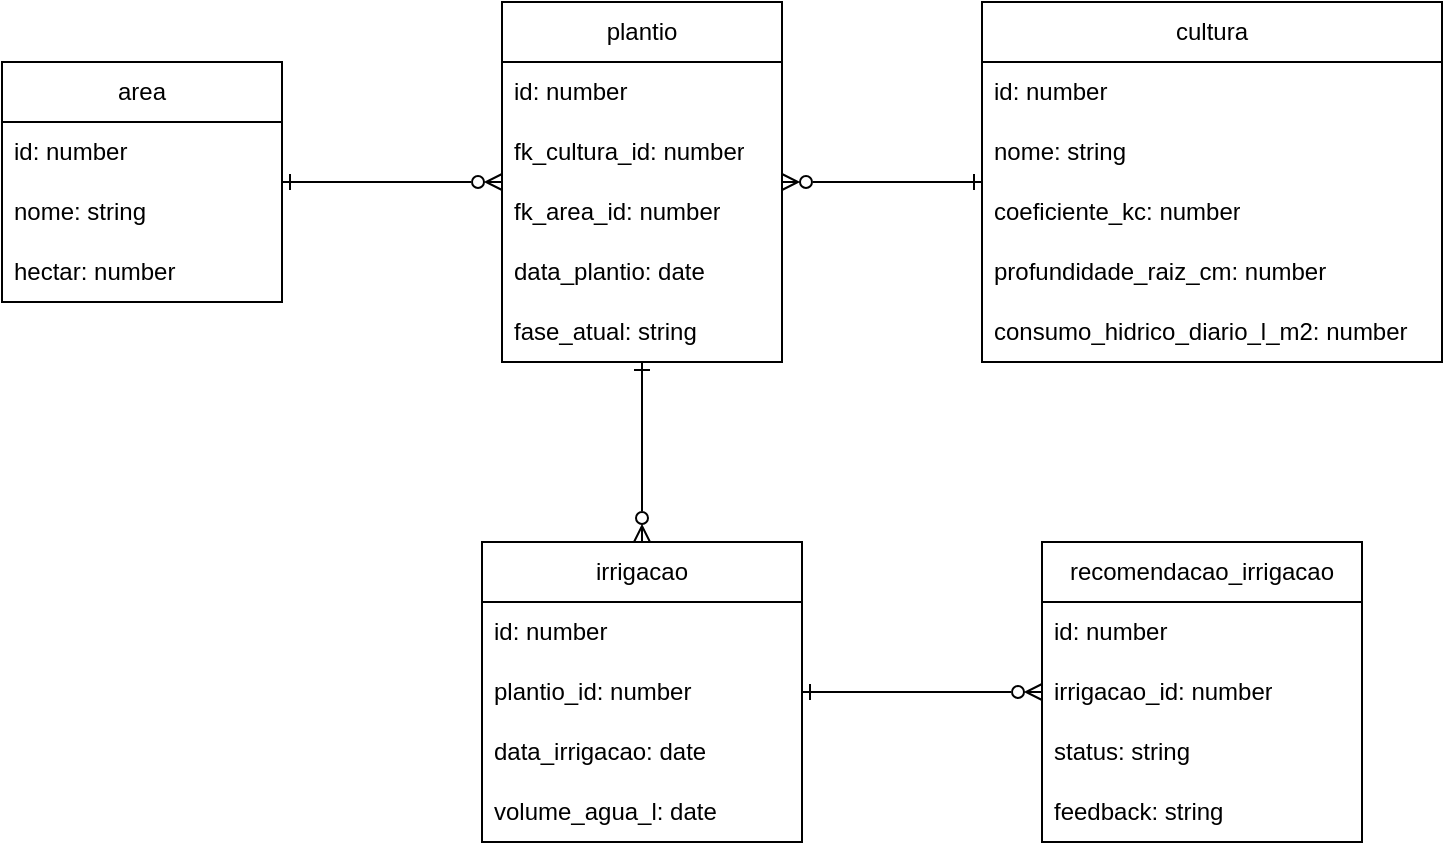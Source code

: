 <mxfile version="26.2.2">
  <diagram name="Página-1" id="ZYCC4xTbByajQGnpDXT_">
    <mxGraphModel dx="903" dy="586" grid="1" gridSize="10" guides="1" tooltips="1" connect="1" arrows="1" fold="1" page="1" pageScale="1" pageWidth="827" pageHeight="1169" math="0" shadow="0">
      <root>
        <mxCell id="0" />
        <mxCell id="1" parent="0" />
        <mxCell id="HNmP2LsB_ASjDLeGHJu9-19" style="edgeStyle=orthogonalEdgeStyle;rounded=0;orthogonalLoop=1;jettySize=auto;html=1;endArrow=ERzeroToMany;endFill=0;startArrow=ERone;startFill=0;" edge="1" parent="1" source="HNmP2LsB_ASjDLeGHJu9-1" target="HNmP2LsB_ASjDLeGHJu9-13">
          <mxGeometry relative="1" as="geometry" />
        </mxCell>
        <mxCell id="HNmP2LsB_ASjDLeGHJu9-1" value="area" style="swimlane;fontStyle=0;childLayout=stackLayout;horizontal=1;startSize=30;horizontalStack=0;resizeParent=1;resizeParentMax=0;resizeLast=0;collapsible=1;marginBottom=0;whiteSpace=wrap;html=1;" vertex="1" parent="1">
          <mxGeometry x="220" y="230" width="140" height="120" as="geometry" />
        </mxCell>
        <mxCell id="HNmP2LsB_ASjDLeGHJu9-2" value="id: number" style="text;strokeColor=none;fillColor=none;align=left;verticalAlign=middle;spacingLeft=4;spacingRight=4;overflow=hidden;points=[[0,0.5],[1,0.5]];portConstraint=eastwest;rotatable=0;whiteSpace=wrap;html=1;" vertex="1" parent="HNmP2LsB_ASjDLeGHJu9-1">
          <mxGeometry y="30" width="140" height="30" as="geometry" />
        </mxCell>
        <mxCell id="HNmP2LsB_ASjDLeGHJu9-3" value="nome: string" style="text;strokeColor=none;fillColor=none;align=left;verticalAlign=middle;spacingLeft=4;spacingRight=4;overflow=hidden;points=[[0,0.5],[1,0.5]];portConstraint=eastwest;rotatable=0;whiteSpace=wrap;html=1;" vertex="1" parent="HNmP2LsB_ASjDLeGHJu9-1">
          <mxGeometry y="60" width="140" height="30" as="geometry" />
        </mxCell>
        <mxCell id="HNmP2LsB_ASjDLeGHJu9-4" value="hectar: number" style="text;strokeColor=none;fillColor=none;align=left;verticalAlign=middle;spacingLeft=4;spacingRight=4;overflow=hidden;points=[[0,0.5],[1,0.5]];portConstraint=eastwest;rotatable=0;whiteSpace=wrap;html=1;" vertex="1" parent="HNmP2LsB_ASjDLeGHJu9-1">
          <mxGeometry y="90" width="140" height="30" as="geometry" />
        </mxCell>
        <mxCell id="HNmP2LsB_ASjDLeGHJu9-20" style="edgeStyle=orthogonalEdgeStyle;rounded=0;orthogonalLoop=1;jettySize=auto;html=1;startArrow=ERone;startFill=0;endArrow=ERzeroToMany;endFill=0;" edge="1" parent="1" source="HNmP2LsB_ASjDLeGHJu9-5" target="HNmP2LsB_ASjDLeGHJu9-13">
          <mxGeometry relative="1" as="geometry" />
        </mxCell>
        <mxCell id="HNmP2LsB_ASjDLeGHJu9-5" value="cultura" style="swimlane;fontStyle=0;childLayout=stackLayout;horizontal=1;startSize=30;horizontalStack=0;resizeParent=1;resizeParentMax=0;resizeLast=0;collapsible=1;marginBottom=0;whiteSpace=wrap;html=1;" vertex="1" parent="1">
          <mxGeometry x="710" y="200" width="230" height="180" as="geometry" />
        </mxCell>
        <mxCell id="HNmP2LsB_ASjDLeGHJu9-6" value="id: number" style="text;strokeColor=none;fillColor=none;align=left;verticalAlign=middle;spacingLeft=4;spacingRight=4;overflow=hidden;points=[[0,0.5],[1,0.5]];portConstraint=eastwest;rotatable=0;whiteSpace=wrap;html=1;" vertex="1" parent="HNmP2LsB_ASjDLeGHJu9-5">
          <mxGeometry y="30" width="230" height="30" as="geometry" />
        </mxCell>
        <mxCell id="HNmP2LsB_ASjDLeGHJu9-7" value="nome: string" style="text;strokeColor=none;fillColor=none;align=left;verticalAlign=middle;spacingLeft=4;spacingRight=4;overflow=hidden;points=[[0,0.5],[1,0.5]];portConstraint=eastwest;rotatable=0;whiteSpace=wrap;html=1;" vertex="1" parent="HNmP2LsB_ASjDLeGHJu9-5">
          <mxGeometry y="60" width="230" height="30" as="geometry" />
        </mxCell>
        <mxCell id="HNmP2LsB_ASjDLeGHJu9-10" value="coeficiente_kc: number" style="text;strokeColor=none;fillColor=none;align=left;verticalAlign=middle;spacingLeft=4;spacingRight=4;overflow=hidden;points=[[0,0.5],[1,0.5]];portConstraint=eastwest;rotatable=0;whiteSpace=wrap;html=1;" vertex="1" parent="HNmP2LsB_ASjDLeGHJu9-5">
          <mxGeometry y="90" width="230" height="30" as="geometry" />
        </mxCell>
        <mxCell id="HNmP2LsB_ASjDLeGHJu9-11" value="profundidade_raiz_cm: number" style="text;strokeColor=none;fillColor=none;align=left;verticalAlign=middle;spacingLeft=4;spacingRight=4;overflow=hidden;points=[[0,0.5],[1,0.5]];portConstraint=eastwest;rotatable=0;whiteSpace=wrap;html=1;" vertex="1" parent="HNmP2LsB_ASjDLeGHJu9-5">
          <mxGeometry y="120" width="230" height="30" as="geometry" />
        </mxCell>
        <mxCell id="HNmP2LsB_ASjDLeGHJu9-12" value="consumo_hidrico_diario_l_m2: number" style="text;strokeColor=none;fillColor=none;align=left;verticalAlign=middle;spacingLeft=4;spacingRight=4;overflow=hidden;points=[[0,0.5],[1,0.5]];portConstraint=eastwest;rotatable=0;whiteSpace=wrap;html=1;" vertex="1" parent="HNmP2LsB_ASjDLeGHJu9-5">
          <mxGeometry y="150" width="230" height="30" as="geometry" />
        </mxCell>
        <mxCell id="HNmP2LsB_ASjDLeGHJu9-13" value="plantio" style="swimlane;fontStyle=0;childLayout=stackLayout;horizontal=1;startSize=30;horizontalStack=0;resizeParent=1;resizeParentMax=0;resizeLast=0;collapsible=1;marginBottom=0;whiteSpace=wrap;html=1;" vertex="1" parent="1">
          <mxGeometry x="470" y="200" width="140" height="180" as="geometry" />
        </mxCell>
        <mxCell id="HNmP2LsB_ASjDLeGHJu9-14" value="id: number" style="text;strokeColor=none;fillColor=none;align=left;verticalAlign=middle;spacingLeft=4;spacingRight=4;overflow=hidden;points=[[0,0.5],[1,0.5]];portConstraint=eastwest;rotatable=0;whiteSpace=wrap;html=1;" vertex="1" parent="HNmP2LsB_ASjDLeGHJu9-13">
          <mxGeometry y="30" width="140" height="30" as="geometry" />
        </mxCell>
        <mxCell id="HNmP2LsB_ASjDLeGHJu9-15" value="fk_cultura_id: number" style="text;strokeColor=none;fillColor=none;align=left;verticalAlign=middle;spacingLeft=4;spacingRight=4;overflow=hidden;points=[[0,0.5],[1,0.5]];portConstraint=eastwest;rotatable=0;whiteSpace=wrap;html=1;" vertex="1" parent="HNmP2LsB_ASjDLeGHJu9-13">
          <mxGeometry y="60" width="140" height="30" as="geometry" />
        </mxCell>
        <mxCell id="HNmP2LsB_ASjDLeGHJu9-16" value="fk_area_id: number" style="text;strokeColor=none;fillColor=none;align=left;verticalAlign=middle;spacingLeft=4;spacingRight=4;overflow=hidden;points=[[0,0.5],[1,0.5]];portConstraint=eastwest;rotatable=0;whiteSpace=wrap;html=1;" vertex="1" parent="HNmP2LsB_ASjDLeGHJu9-13">
          <mxGeometry y="90" width="140" height="30" as="geometry" />
        </mxCell>
        <mxCell id="HNmP2LsB_ASjDLeGHJu9-17" value="data_plantio: date" style="text;strokeColor=none;fillColor=none;align=left;verticalAlign=middle;spacingLeft=4;spacingRight=4;overflow=hidden;points=[[0,0.5],[1,0.5]];portConstraint=eastwest;rotatable=0;whiteSpace=wrap;html=1;" vertex="1" parent="HNmP2LsB_ASjDLeGHJu9-13">
          <mxGeometry y="120" width="140" height="30" as="geometry" />
        </mxCell>
        <mxCell id="HNmP2LsB_ASjDLeGHJu9-18" value="fase_atual: string" style="text;strokeColor=none;fillColor=none;align=left;verticalAlign=middle;spacingLeft=4;spacingRight=4;overflow=hidden;points=[[0,0.5],[1,0.5]];portConstraint=eastwest;rotatable=0;whiteSpace=wrap;html=1;" vertex="1" parent="HNmP2LsB_ASjDLeGHJu9-13">
          <mxGeometry y="150" width="140" height="30" as="geometry" />
        </mxCell>
        <mxCell id="HNmP2LsB_ASjDLeGHJu9-25" style="edgeStyle=orthogonalEdgeStyle;rounded=0;orthogonalLoop=1;jettySize=auto;html=1;startArrow=ERzeroToMany;startFill=0;endArrow=ERone;endFill=0;" edge="1" parent="1" source="HNmP2LsB_ASjDLeGHJu9-21" target="HNmP2LsB_ASjDLeGHJu9-13">
          <mxGeometry relative="1" as="geometry" />
        </mxCell>
        <mxCell id="HNmP2LsB_ASjDLeGHJu9-21" value="irrigacao" style="swimlane;fontStyle=0;childLayout=stackLayout;horizontal=1;startSize=30;horizontalStack=0;resizeParent=1;resizeParentMax=0;resizeLast=0;collapsible=1;marginBottom=0;whiteSpace=wrap;html=1;" vertex="1" parent="1">
          <mxGeometry x="460" y="470" width="160" height="150" as="geometry" />
        </mxCell>
        <mxCell id="HNmP2LsB_ASjDLeGHJu9-22" value="id: number" style="text;strokeColor=none;fillColor=none;align=left;verticalAlign=middle;spacingLeft=4;spacingRight=4;overflow=hidden;points=[[0,0.5],[1,0.5]];portConstraint=eastwest;rotatable=0;whiteSpace=wrap;html=1;" vertex="1" parent="HNmP2LsB_ASjDLeGHJu9-21">
          <mxGeometry y="30" width="160" height="30" as="geometry" />
        </mxCell>
        <mxCell id="HNmP2LsB_ASjDLeGHJu9-23" value="plantio_id: number" style="text;strokeColor=none;fillColor=none;align=left;verticalAlign=middle;spacingLeft=4;spacingRight=4;overflow=hidden;points=[[0,0.5],[1,0.5]];portConstraint=eastwest;rotatable=0;whiteSpace=wrap;html=1;" vertex="1" parent="HNmP2LsB_ASjDLeGHJu9-21">
          <mxGeometry y="60" width="160" height="30" as="geometry" />
        </mxCell>
        <mxCell id="HNmP2LsB_ASjDLeGHJu9-24" value="data_irrigacao: date" style="text;strokeColor=none;fillColor=none;align=left;verticalAlign=middle;spacingLeft=4;spacingRight=4;overflow=hidden;points=[[0,0.5],[1,0.5]];portConstraint=eastwest;rotatable=0;whiteSpace=wrap;html=1;" vertex="1" parent="HNmP2LsB_ASjDLeGHJu9-21">
          <mxGeometry y="90" width="160" height="30" as="geometry" />
        </mxCell>
        <mxCell id="HNmP2LsB_ASjDLeGHJu9-26" value="volume_agua_l: date" style="text;strokeColor=none;fillColor=none;align=left;verticalAlign=middle;spacingLeft=4;spacingRight=4;overflow=hidden;points=[[0,0.5],[1,0.5]];portConstraint=eastwest;rotatable=0;whiteSpace=wrap;html=1;" vertex="1" parent="HNmP2LsB_ASjDLeGHJu9-21">
          <mxGeometry y="120" width="160" height="30" as="geometry" />
        </mxCell>
        <mxCell id="HNmP2LsB_ASjDLeGHJu9-36" style="edgeStyle=orthogonalEdgeStyle;rounded=0;orthogonalLoop=1;jettySize=auto;html=1;startArrow=ERzeroToMany;startFill=0;endArrow=ERone;endFill=0;" edge="1" parent="1" source="HNmP2LsB_ASjDLeGHJu9-29" target="HNmP2LsB_ASjDLeGHJu9-21">
          <mxGeometry relative="1" as="geometry" />
        </mxCell>
        <mxCell id="HNmP2LsB_ASjDLeGHJu9-29" value="recomendacao_irrigacao" style="swimlane;fontStyle=0;childLayout=stackLayout;horizontal=1;startSize=30;horizontalStack=0;resizeParent=1;resizeParentMax=0;resizeLast=0;collapsible=1;marginBottom=0;whiteSpace=wrap;html=1;" vertex="1" parent="1">
          <mxGeometry x="740" y="470" width="160" height="150" as="geometry" />
        </mxCell>
        <mxCell id="HNmP2LsB_ASjDLeGHJu9-30" value="id: number" style="text;strokeColor=none;fillColor=none;align=left;verticalAlign=middle;spacingLeft=4;spacingRight=4;overflow=hidden;points=[[0,0.5],[1,0.5]];portConstraint=eastwest;rotatable=0;whiteSpace=wrap;html=1;" vertex="1" parent="HNmP2LsB_ASjDLeGHJu9-29">
          <mxGeometry y="30" width="160" height="30" as="geometry" />
        </mxCell>
        <mxCell id="HNmP2LsB_ASjDLeGHJu9-31" value="irrigacao_id: number" style="text;strokeColor=none;fillColor=none;align=left;verticalAlign=middle;spacingLeft=4;spacingRight=4;overflow=hidden;points=[[0,0.5],[1,0.5]];portConstraint=eastwest;rotatable=0;whiteSpace=wrap;html=1;" vertex="1" parent="HNmP2LsB_ASjDLeGHJu9-29">
          <mxGeometry y="60" width="160" height="30" as="geometry" />
        </mxCell>
        <mxCell id="HNmP2LsB_ASjDLeGHJu9-34" value="status: string" style="text;strokeColor=none;fillColor=none;align=left;verticalAlign=middle;spacingLeft=4;spacingRight=4;overflow=hidden;points=[[0,0.5],[1,0.5]];portConstraint=eastwest;rotatable=0;whiteSpace=wrap;html=1;" vertex="1" parent="HNmP2LsB_ASjDLeGHJu9-29">
          <mxGeometry y="90" width="160" height="30" as="geometry" />
        </mxCell>
        <mxCell id="HNmP2LsB_ASjDLeGHJu9-37" value="feedback: string" style="text;strokeColor=none;fillColor=none;align=left;verticalAlign=middle;spacingLeft=4;spacingRight=4;overflow=hidden;points=[[0,0.5],[1,0.5]];portConstraint=eastwest;rotatable=0;whiteSpace=wrap;html=1;" vertex="1" parent="HNmP2LsB_ASjDLeGHJu9-29">
          <mxGeometry y="120" width="160" height="30" as="geometry" />
        </mxCell>
      </root>
    </mxGraphModel>
  </diagram>
</mxfile>
